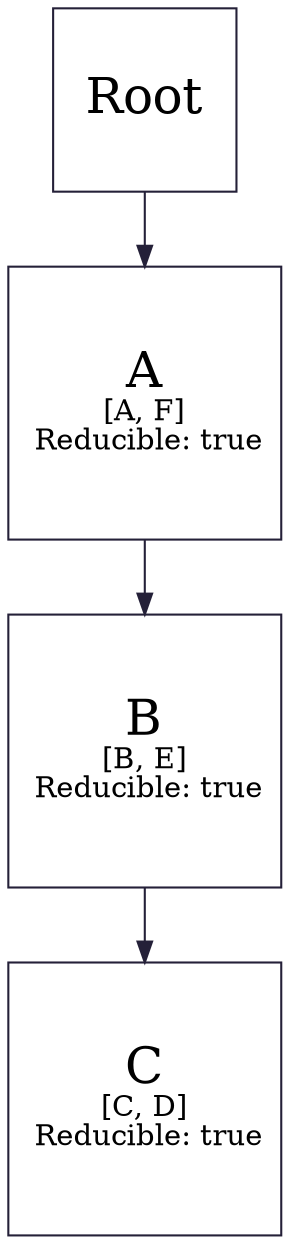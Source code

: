 digraph G {
    graph[color="#242038"]
    node[color="#242038", shape=square]
    edge[color="#242038"]
    Root [label=<<font point-size="24.0"> Root </font>>]
    A [label=<<font point-size="24.0"> A </font><br/> [A, F] <br/> Reducible: true>]
    B [label=<<font point-size="24.0"> B </font><br/> [B, E] <br/> Reducible: true>]
    C [label=<<font point-size="24.0"> C </font><br/> [C, D] <br/> Reducible: true>]
    Root->A
    A->B
    B->C
}
